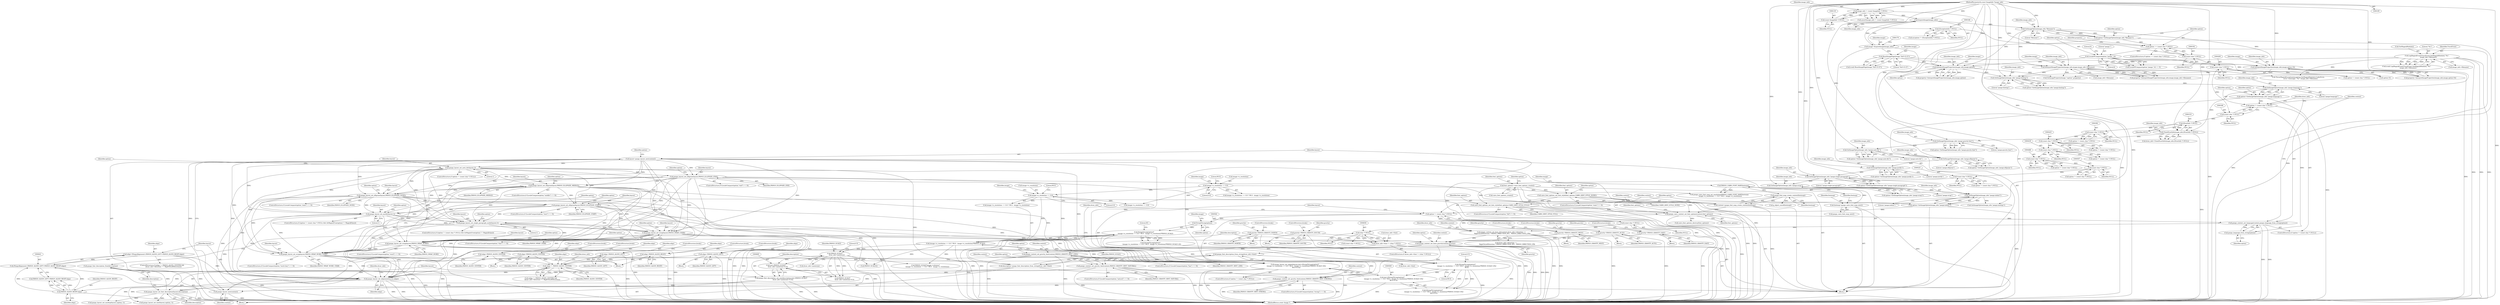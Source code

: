 digraph "0_ImageMagick_f6e9d0d9955e85bdd7540b251cd50d598dacc5e6_42@API" {
"1000680" [label="(Call,pango_font_description_free(description))"];
"1000677" [label="(Call,pango_layout_set_font_description(layout,description))"];
"1000647" [label="(Call,pango_layout_set_alignment(layout,align))"];
"1000427" [label="(Call,pango_layout_set_auto_dir(layout,1))"];
"1000412" [label="(Call,layout=pango_layout_new(context))"];
"1000414" [label="(Call,pango_layout_new(context))"];
"1000391" [label="(Call,pango_context_set_gravity_hint(context,PANGO_GRAVITY_HINT_LINE))"];
"1000370" [label="(Call,pango_context_set_base_gravity(context,gravity))"];
"1000321" [label="(Call,pango_context_set_base_dir(context,draw_info->direction ==\n    RightToLeftDirection ? PANGO_DIRECTION_RTL : PANGO_DIRECTION_LTR))"];
"1000310" [label="(Call,pango_context_set_language(context,pango_language_from_string(option)))"];
"1000294" [label="(Call,pango_cairo_context_set_font_options(context,font_options))"];
"1000290" [label="(Call,context=pango_font_map_create_context(fontmap))"];
"1000292" [label="(Call,pango_font_map_create_context(fontmap))"];
"1000245" [label="(Call,PANGO_CAIRO_FONT_MAP(fontmap))"];
"1000241" [label="(Call,fontmap=pango_cairo_font_map_new())"];
"1000257" [label="(Call,font_options=cairo_font_options_create())"];
"1000287" [label="(Call,cairo_font_options_set_hint_style(font_options,CAIRO_HINT_STYLE_FULL))"];
"1000278" [label="(Call,cairo_font_options_set_hint_style(font_options,CAIRO_HINT_STYLE_NONE))"];
"1000312" [label="(Call,pango_language_from_string(option))"];
"1000305" [label="(Call,option != (const char *) NULL)"];
"1000299" [label="(Call,option=GetImageOption(image_info,\"pango:language\"))"];
"1000301" [label="(Call,GetImageOption(image_info,\"pango:language\"))"];
"1000262" [label="(Call,GetImageOption(image_info,\"pango:hinting\"))"];
"1000221" [label="(Call,InterpretImageProperties(image_info,image,option))"];
"1000185" [label="(Call,GetImageOption(image_info,\"filename\"))"];
"1000176" [label="(Call,AcquireImage(image_info))"];
"1000136" [label="(Call,image_info != (const ImageInfo *) NULL)"];
"1000110" [label="(MethodParameterIn,const ImageInfo *image_info)"];
"1000138" [label="(Call,(const ImageInfo *) NULL)"];
"1000180" [label="(Call,ResetImagePage(image,\"0x0+0+0\"))"];
"1000174" [label="(Call,image=AcquireImage(image_info))"];
"1000205" [label="(Call,LocaleNCompare(option,\"pango:\",6))"];
"1000189" [label="(Call,option == (const char *) NULL)"];
"1000183" [label="(Call,option=GetImageOption(image_info,\"filename\"))"];
"1000191" [label="(Call,(const char *) NULL)"];
"1000165" [label="(Call,(ExceptionInfo *) NULL)"];
"1000196" [label="(Call,InterpretImageProperties(image_info,image,image_info->filename))"];
"1000155" [label="(Call,LogMagickEvent(TraceEvent,GetMagickModule(),\"%s\",\n      image_info->filename))"];
"1000212" [label="(Call,InterpretImageProperties(image_info,image,option+6))"];
"1000307" [label="(Call,(const char *) NULL)"];
"1000268" [label="(Call,(const char *) NULL)"];
"1000338" [label="(Call,gravity=PANGO_GRAVITY_NORTH)"];
"1000360" [label="(Call,gravity=PANGO_GRAVITY_SOUTH)"];
"1000346" [label="(Call,gravity=PANGO_GRAVITY_WEST)"];
"1000366" [label="(Call,gravity=PANGO_GRAVITY_AUTO)"];
"1000354" [label="(Call,gravity=PANGO_GRAVITY_EAST)"];
"1000400" [label="(Call,pango_context_set_gravity_hint(context,PANGO_GRAVITY_HINT_NATURAL))"];
"1000409" [label="(Call,pango_context_set_gravity_hint(context,PANGO_GRAVITY_HINT_STRONG))"];
"1000552" [label="(Call,pango_layout_set_wrap(layout,PANGO_WRAP_WORD_CHAR))"];
"1000513" [label="(Call,pango_layout_set_single_paragraph_mode(layout,1))"];
"1000466" [label="(Call,pango_layout_set_ellipsize(layout,PANGO_ELLIPSIZE_NONE))"];
"1000448" [label="(Call,pango_layout_set_ellipsize(layout,PANGO_ELLIPSIZE_END))"];
"1000457" [label="(Call,pango_layout_set_ellipsize(layout,PANGO_ELLIPSIZE_MIDDLE))"];
"1000475" [label="(Call,pango_layout_set_ellipsize(layout,PANGO_ELLIPSIZE_START))"];
"1000494" [label="(Call,pango_layout_set_justify(layout,1))"];
"1000543" [label="(Call,pango_layout_set_wrap(layout,PANGO_WRAP_WORD))"];
"1000534" [label="(Call,pango_layout_set_wrap(layout,PANGO_WRAP_CHAR))"];
"1000566" [label="(Call,pango_layout_set_indent(layout,(int) ((StringToLong(option)*\n      (image->x_resolution == 0.0 ? 90.0 : image->x_resolution)*PANGO_SCALE+45)/\n      90.0+0.5)))"];
"1000568" [label="(Call,(int) ((StringToLong(option)*\n      (image->x_resolution == 0.0 ? 90.0 : image->x_resolution)*PANGO_SCALE+45)/\n      90.0+0.5))"];
"1000571" [label="(Call,(StringToLong(option)*\n      (image->x_resolution == 0.0 ? 90.0 : image->x_resolution)*PANGO_SCALE+45)/\n      90.0)"];
"1000573" [label="(Call,StringToLong(option)*\n      (image->x_resolution == 0.0 ? 90.0 : image->x_resolution)*PANGO_SCALE)"];
"1000574" [label="(Call,StringToLong(option))"];
"1000561" [label="(Call,option != (const char *) NULL)"];
"1000555" [label="(Call,option=GetImageOption(image_info,\"pango:indent\"))"];
"1000557" [label="(Call,GetImageOption(image_info,\"pango:indent\"))"];
"1000518" [label="(Call,GetImageOption(image_info,\"pango:wrap\"))"];
"1000499" [label="(Call,GetImageOption(image_info,\"pango:single-paragraph\"))"];
"1000480" [label="(Call,GetImageOption(image_info,\"pango:justify\"))"];
"1000432" [label="(Call,GetImageOption(image_info,\"pango:ellipsize\"))"];
"1000418" [label="(Call,GetImageOption(image_info,\"pango:auto-dir\"))"];
"1000375" [label="(Call,GetImageOption(image_info,\"pango:gravity-hint\"))"];
"1000316" [label="(Call,CloneDrawInfo(image_info,(DrawInfo *) NULL))"];
"1000318" [label="(Call,(DrawInfo *) NULL)"];
"1000563" [label="(Call,(const char *) NULL)"];
"1000524" [label="(Call,(const char *) NULL)"];
"1000506" [label="(Call,(const char *) NULL)"];
"1000487" [label="(Call,(const char *) NULL)"];
"1000438" [label="(Call,(const char *) NULL)"];
"1000424" [label="(Call,(const char *) NULL)"];
"1000381" [label="(Call,(const char *) NULL)"];
"1000576" [label="(Call,(image->x_resolution == 0.0 ? 90.0 : image->x_resolution)*PANGO_SCALE)"];
"1000578" [label="(Call,image->x_resolution == 0.0)"];
"1000248" [label="(Call,image->x_resolution == 0.0)"];
"1000638" [label="(Call,align=(PangoAlignment) (PANGO_ALIGN_LEFT+PANGO_ALIGN_RIGHT-align))"];
"1000640" [label="(Call,(PangoAlignment) (PANGO_ALIGN_LEFT+PANGO_ALIGN_RIGHT-align))"];
"1000644" [label="(Call,PANGO_ALIGN_RIGHT-align)"];
"1000630" [label="(Call,align != PANGO_ALIGN_CENTER)"];
"1000597" [label="(Call,align=PANGO_ALIGN_CENTER)"];
"1000620" [label="(Call,align=PANGO_ALIGN_CENTER)"];
"1000607" [label="(Call,align=PANGO_ALIGN_LEFT)"];
"1000624" [label="(Call,align=PANGO_ALIGN_LEFT)"];
"1000602" [label="(Call,align=PANGO_ALIGN_RIGHT)"];
"1000666" [label="(Call,pango_font_description_set_size(description,(int) (PANGO_SCALE*\n        draw_info->pointsize+0.5)))"];
"1000660" [label="(Call,description=pango_font_description_from_string(draw_info->font))"];
"1000662" [label="(Call,pango_font_description_from_string(draw_info->font))"];
"1000651" [label="(Call,draw_info->font != (char *) NULL)"];
"1000655" [label="(Call,(char *) NULL)"];
"1000668" [label="(Call,(int) (PANGO_SCALE*\n        draw_info->pointsize+0.5))"];
"1000671" [label="(Call,PANGO_SCALE*\n        draw_info->pointsize)"];
"1000292" [label="(Call,pango_font_map_create_context(fontmap))"];
"1000258" [label="(Identifier,font_options)"];
"1000646" [label="(Identifier,align)"];
"1000311" [label="(Identifier,context)"];
"1000257" [label="(Call,font_options=cairo_font_options_create())"];
"1000422" [label="(Call,option != (const char *) NULL)"];
"1000610" [label="(ControlStructure,break;)"];
"1000373" [label="(Call,option=GetImageOption(image_info,\"pango:gravity-hint\"))"];
"1000487" [label="(Call,(const char *) NULL)"];
"1000210" [label="(Call,property=InterpretImageProperties(image_info,image,option+6))"];
"1000219" [label="(Call,property=InterpretImageProperties(image_info,image,option))"];
"1000460" [label="(ControlStructure,if (LocaleCompare(option,\"none\") == 0))"];
"1000608" [label="(Identifier,align)"];
"1000304" [label="(ControlStructure,if (option != (const char *) NULL))"];
"1000431" [label="(Identifier,option)"];
"1000379" [label="(Call,option != (const char *) NULL)"];
"1000568" [label="(Call,(int) ((StringToLong(option)*\n      (image->x_resolution == 0.0 ? 90.0 : image->x_resolution)*PANGO_SCALE+45)/\n      90.0+0.5))"];
"1000287" [label="(Call,cairo_font_options_set_hint_style(font_options,CAIRO_HINT_STYLE_FULL))"];
"1000321" [label="(Call,pango_context_set_base_dir(context,draw_info->direction ==\n    RightToLeftDirection ? PANGO_DIRECTION_RTL : PANGO_DIRECTION_LTR))"];
"1000649" [label="(Identifier,align)"];
"1000595" [label="(Block,)"];
"1000401" [label="(Identifier,context)"];
"1000297" [label="(Call,cairo_font_options_destroy(font_options))"];
"1000371" [label="(Identifier,context)"];
"1000167" [label="(Identifier,NULL)"];
"1000483" [label="(ControlStructure,if ((option != (const char *) NULL) && (IsMagickTrue(option) != MagickFalse)))"];
"1000458" [label="(Identifier,layout)"];
"1000605" [label="(ControlStructure,break;)"];
"1000189" [label="(Call,option == (const char *) NULL)"];
"1000432" [label="(Call,GetImageOption(image_info,\"pango:ellipsize\"))"];
"1000136" [label="(Call,image_info != (const ImageInfo *) NULL)"];
"1000375" [label="(Call,GetImageOption(image_info,\"pango:gravity-hint\"))"];
"1000272" [label="(ControlStructure,if (LocaleCompare(option,\"none\") != 0))"];
"1000361" [label="(Identifier,gravity)"];
"1000644" [label="(Call,PANGO_ALIGN_RIGHT-align)"];
"1000296" [label="(Identifier,font_options)"];
"1000658" [label="(Block,)"];
"1000279" [label="(Identifier,font_options)"];
"1000497" [label="(Call,option=GetImageOption(image_info,\"pango:single-paragraph\"))"];
"1000482" [label="(Literal,\"pango:justify\")"];
"1000224" [label="(Identifier,option)"];
"1000281" [label="(ControlStructure,if (LocaleCompare(option,\"full\") != 0))"];
"1000360" [label="(Call,gravity=PANGO_GRAVITY_SOUTH)"];
"1000629" [label="(Call,(align != PANGO_ALIGN_CENTER) &&\n      (draw_info->direction == RightToLeftDirection))"];
"1000545" [label="(Identifier,PANGO_WRAP_WORD)"];
"1000600" [label="(ControlStructure,break;)"];
"1000303" [label="(Literal,\"pango:language\")"];
"1000553" [label="(Identifier,layout)"];
"1000204" [label="(Call,LocaleNCompare(option,\"pango:\",6) == 0)"];
"1000110" [label="(MethodParameterIn,const ImageInfo *image_info)"];
"1000359" [label="(Block,)"];
"1000289" [label="(Identifier,CAIRO_HINT_STYLE_FULL)"];
"1000409" [label="(Call,pango_context_set_gravity_hint(context,PANGO_GRAVITY_HINT_STRONG))"];
"1000376" [label="(Identifier,image_info)"];
"1000153" [label="(Call,(void) LogMagickEvent(TraceEvent,GetMagickModule(),\"%s\",\n      image_info->filename))"];
"1000655" [label="(Call,(char *) NULL)"];
"1000253" [label="(Literal,90.0)"];
"1000368" [label="(Identifier,PANGO_GRAVITY_AUTO)"];
"1000516" [label="(Call,option=GetImageOption(image_info,\"pango:wrap\"))"];
"1000420" [label="(Literal,\"pango:auto-dir\")"];
"1000684" [label="(Call,GetImageOption(image_info,\"pango:markup\"))"];
"1000317" [label="(Identifier,image_info)"];
"1000259" [label="(Call,cairo_font_options_create())"];
"1000158" [label="(Literal,\"%s\")"];
"1000662" [label="(Call,pango_font_description_from_string(draw_info->font))"];
"1000262" [label="(Call,GetImageOption(image_info,\"pango:hinting\"))"];
"1000680" [label="(Call,pango_font_description_free(description))"];
"1000519" [label="(Identifier,image_info)"];
"1000188" [label="(ControlStructure,if (option == (const char *) NULL))"];
"1000198" [label="(Identifier,image)"];
"1000526" [label="(Identifier,NULL)"];
"1000284" [label="(Identifier,option)"];
"1000295" [label="(Identifier,context)"];
"1000504" [label="(Call,option != (const char *) NULL)"];
"1000418" [label="(Call,GetImageOption(image_info,\"pango:auto-dir\"))"];
"1000135" [label="(Call,assert(image_info != (const ImageInfo *) NULL))"];
"1000214" [label="(Identifier,image)"];
"1000312" [label="(Call,pango_language_from_string(option))"];
"1000419" [label="(Identifier,image_info)"];
"1000638" [label="(Call,align=(PangoAlignment) (PANGO_ALIGN_LEFT+PANGO_ALIGN_RIGHT-align))"];
"1000472" [label="(Identifier,option)"];
"1000187" [label="(Literal,\"filename\")"];
"1000293" [label="(Identifier,fontmap)"];
"1000676" [label="(Literal,0.5)"];
"1000528" [label="(ControlStructure,if (LocaleCompare(option,\"char\") == 0))"];
"1000625" [label="(Identifier,align)"];
"1000469" [label="(ControlStructure,if (LocaleCompare(option,\"start\") == 0))"];
"1000440" [label="(Identifier,NULL)"];
"1000333" [label="(Identifier,draw_info)"];
"1000640" [label="(Call,(PangoAlignment) (PANGO_ALIGN_LEFT+PANGO_ALIGN_RIGHT-align))"];
"1000566" [label="(Call,pango_layout_set_indent(layout,(int) ((StringToLong(option)*\n      (image->x_resolution == 0.0 ? 90.0 : image->x_resolution)*PANGO_SCALE+45)/\n      90.0+0.5)))"];
"1000668" [label="(Call,(int) (PANGO_SCALE*\n        draw_info->pointsize+0.5))"];
"1000442" [label="(ControlStructure,if (LocaleCompare(option,\"end\") == 0))"];
"1000534" [label="(Call,pango_layout_set_wrap(layout,PANGO_WRAP_CHAR))"];
"1000193" [label="(Identifier,NULL)"];
"1000583" [label="(Literal,90.0)"];
"1000467" [label="(Identifier,layout)"];
"1000270" [label="(Identifier,NULL)"];
"1000381" [label="(Call,(const char *) NULL)"];
"1000468" [label="(Identifier,PANGO_ELLIPSIZE_NONE)"];
"1000479" [label="(Identifier,option)"];
"1000635" [label="(Identifier,draw_info)"];
"1000587" [label="(Identifier,PANGO_SCALE)"];
"1000578" [label="(Call,image->x_resolution == 0.0)"];
"1000537" [label="(ControlStructure,if (LocaleCompare(option,\"word\") == 0))"];
"1000463" [label="(Identifier,option)"];
"1000571" [label="(Call,(StringToLong(option)*\n      (image->x_resolution == 0.0 ? 90.0 : image->x_resolution)*PANGO_SCALE+45)/\n      90.0)"];
"1000597" [label="(Call,align=PANGO_ALIGN_CENTER)"];
"1000495" [label="(Identifier,layout)"];
"1000177" [label="(Identifier,image_info)"];
"1000252" [label="(Literal,0.0)"];
"1000603" [label="(Identifier,align)"];
"1000513" [label="(Call,pango_layout_set_single_paragraph_mode(layout,1))"];
"1000205" [label="(Call,LocaleNCompare(option,\"pango:\",6))"];
"1000206" [label="(Identifier,option)"];
"1000653" [label="(Identifier,draw_info)"];
"1000406" [label="(Identifier,option)"];
"1000626" [label="(Identifier,PANGO_ALIGN_LEFT)"];
"1000672" [label="(Identifier,PANGO_SCALE)"];
"1000575" [label="(Identifier,option)"];
"1000631" [label="(Identifier,align)"];
"1000477" [label="(Identifier,PANGO_ELLIPSIZE_START)"];
"1000489" [label="(Identifier,NULL)"];
"1000544" [label="(Identifier,layout)"];
"1000433" [label="(Identifier,image_info)"];
"1000428" [label="(Identifier,layout)"];
"1000400" [label="(Call,pango_context_set_gravity_hint(context,PANGO_GRAVITY_HINT_NATURAL))"];
"1000383" [label="(Identifier,NULL)"];
"1000365" [label="(Block,)"];
"1000438" [label="(Call,(const char *) NULL)"];
"1000288" [label="(Identifier,font_options)"];
"1000558" [label="(Identifier,image_info)"];
"1000250" [label="(Identifier,image)"];
"1000602" [label="(Call,align=PANGO_ALIGN_RIGHT)"];
"1000448" [label="(Call,pango_layout_set_ellipsize(layout,PANGO_ELLIPSIZE_END))"];
"1000222" [label="(Identifier,image_info)"];
"1000249" [label="(Call,image->x_resolution)"];
"1000155" [label="(Call,LogMagickEvent(TraceEvent,GetMagickModule(),\"%s\",\n      image_info->filename))"];
"1000485" [label="(Call,option != (const char *) NULL)"];
"1000305" [label="(Call,option != (const char *) NULL)"];
"1000574" [label="(Call,StringToLong(option))"];
"1000183" [label="(Call,option=GetImageOption(image_info,\"filename\"))"];
"1000268" [label="(Call,(const char *) NULL)"];
"1000174" [label="(Call,image=AcquireImage(image_info))"];
"1000524" [label="(Call,(const char *) NULL)"];
"1000663" [label="(Call,draw_info->font)"];
"1000208" [label="(Literal,6)"];
"1000197" [label="(Identifier,image_info)"];
"1000559" [label="(Literal,\"pango:indent\")"];
"1000500" [label="(Identifier,image_info)"];
"1000221" [label="(Call,InterpretImageProperties(image_info,image,option))"];
"1000246" [label="(Identifier,fontmap)"];
"1000191" [label="(Call,(const char *) NULL)"];
"1000411" [label="(Identifier,PANGO_GRAVITY_HINT_STRONG)"];
"1000552" [label="(Call,pango_layout_set_wrap(layout,PANGO_WRAP_WORD_CHAR))"];
"1000424" [label="(Call,(const char *) NULL)"];
"1000627" [label="(ControlStructure,break;)"];
"1000660" [label="(Call,description=pango_font_description_from_string(draw_info->font))"];
"1000518" [label="(Call,GetImageOption(image_info,\"pango:wrap\"))"];
"1000502" [label="(ControlStructure,if ((option != (const char *) NULL) && (IsMagickTrue(option) != MagickFalse)))"];
"1000353" [label="(Block,)"];
"1000138" [label="(Call,(const ImageInfo *) NULL)"];
"1000561" [label="(Call,option != (const char *) NULL)"];
"1000508" [label="(Identifier,NULL)"];
"1000556" [label="(Identifier,option)"];
"1000506" [label="(Call,(const char *) NULL)"];
"1000377" [label="(Literal,\"pango:gravity-hint\")"];
"1000322" [label="(Identifier,context)"];
"1000645" [label="(Identifier,PANGO_ALIGN_RIGHT)"];
"1000434" [label="(Literal,\"pango:ellipsize\")"];
"1000430" [label="(Call,option=GetImageOption(image_info,\"pango:ellipsize\"))"];
"1000412" [label="(Call,layout=pango_layout_new(context))"];
"1000357" [label="(ControlStructure,break;)"];
"1000599" [label="(Identifier,PANGO_ALIGN_CENTER)"];
"1000415" [label="(Identifier,context)"];
"1000185" [label="(Call,GetImageOption(image_info,\"filename\"))"];
"1000302" [label="(Identifier,image_info)"];
"1000182" [label="(Literal,\"0x0+0+0\")"];
"1000242" [label="(Identifier,fontmap)"];
"1000796" [label="(Call,PANGO_SCALE/2)"];
"1000243" [label="(Call,pango_cairo_font_map_new())"];
"1000349" [label="(ControlStructure,break;)"];
"1000362" [label="(Identifier,PANGO_GRAVITY_SOUTH)"];
"1000186" [label="(Identifier,image_info)"];
"1000314" [label="(Call,draw_info=CloneDrawInfo(image_info,(DrawInfo *) NULL))"];
"1000212" [label="(Call,InterpretImageProperties(image_info,image,option+6))"];
"1000137" [label="(Identifier,image_info)"];
"1000498" [label="(Identifier,option)"];
"1000661" [label="(Identifier,description)"];
"1000213" [label="(Identifier,image_info)"];
"1000156" [label="(Identifier,TraceEvent)"];
"1000290" [label="(Call,context=pango_font_map_create_context(fontmap))"];
"1000410" [label="(Identifier,context)"];
"1000514" [label="(Identifier,layout)"];
"1000241" [label="(Call,fontmap=pango_cairo_font_map_new())"];
"1000426" [label="(Identifier,NULL)"];
"1000195" [label="(Identifier,property)"];
"1000306" [label="(Identifier,option)"];
"1000585" [label="(Identifier,image)"];
"1000647" [label="(Call,pango_layout_set_alignment(layout,align))"];
"1000209" [label="(Literal,0)"];
"1000227" [label="(Call,SetImageProperty(image,\"caption\",property))"];
"1000683" [label="(Identifier,option)"];
"1000593" [label="(Identifier,draw_info)"];
"1000291" [label="(Identifier,context)"];
"1000215" [label="(Call,option+6)"];
"1000496" [label="(Literal,1)"];
"1000248" [label="(Call,image->x_resolution == 0.0)"];
"1000323" [label="(Call,draw_info->direction ==\n    RightToLeftDirection ? PANGO_DIRECTION_RTL : PANGO_DIRECTION_LTR)"];
"1000546" [label="(ControlStructure,if (LocaleCompare(option,\"word-char\") == 0))"];
"1000457" [label="(Call,pango_layout_set_ellipsize(layout,PANGO_ELLIPSIZE_MIDDLE))"];
"1000245" [label="(Call,PANGO_CAIRO_FONT_MAP(fontmap))"];
"1000588" [label="(Literal,45)"];
"1000451" [label="(ControlStructure,if (LocaleCompare(option,\"middle\") == 0))"];
"1000619" [label="(Block,)"];
"1000642" [label="(Call,PANGO_ALIGN_LEFT+PANGO_ALIGN_RIGHT-align)"];
"1000260" [label="(Call,option=GetImageOption(image_info,\"pango:hinting\"))"];
"1000624" [label="(Call,align=PANGO_ALIGN_LEFT)"];
"1000648" [label="(Identifier,layout)"];
"1000436" [label="(Call,option != (const char *) NULL)"];
"1000175" [label="(Identifier,image)"];
"1000345" [label="(Block,)"];
"1001007" [label="(Call,g_object_unref(fontmap))"];
"1000540" [label="(Identifier,option)"];
"1000372" [label="(Identifier,gravity)"];
"1000190" [label="(Identifier,option)"];
"1000354" [label="(Call,gravity=PANGO_GRAVITY_EAST)"];
"1000299" [label="(Call,option=GetImageOption(image_info,\"pango:language\"))"];
"1000621" [label="(Identifier,align)"];
"1000300" [label="(Identifier,option)"];
"1000560" [label="(ControlStructure,if (option != (const char *) NULL))"];
"1000421" [label="(ControlStructure,if (option != (const char *) NULL))"];
"1000549" [label="(Identifier,option)"];
"1000623" [label="(ControlStructure,break;)"];
"1000563" [label="(Call,(const char *) NULL)"];
"1000347" [label="(Identifier,gravity)"];
"1000338" [label="(Call,gravity=PANGO_GRAVITY_NORTH)"];
"1000657" [label="(Identifier,NULL)"];
"1000394" [label="(ControlStructure,if (LocaleCompare(option,\"natural\") == 0))"];
"1000515" [label="(Literal,1)"];
"1000392" [label="(Identifier,context)"];
"1000582" [label="(Literal,0.0)"];
"1000667" [label="(Identifier,description)"];
"1000278" [label="(Call,cairo_font_options_set_hint_style(font_options,CAIRO_HINT_STYLE_NONE))"];
"1000481" [label="(Identifier,image_info)"];
"1000413" [label="(Identifier,layout)"];
"1000562" [label="(Identifier,option)"];
"1000691" [label="(Call,(const char *) NULL)"];
"1000374" [label="(Identifier,option)"];
"1000316" [label="(Call,CloneDrawInfo(image_info,(DrawInfo *) NULL))"];
"1000577" [label="(Call,image->x_resolution == 0.0 ? 90.0 : image->x_resolution)"];
"1000576" [label="(Call,(image->x_resolution == 0.0 ? 90.0 : image->x_resolution)*PANGO_SCALE)"];
"1000223" [label="(Identifier,image)"];
"1000416" [label="(Call,option=GetImageOption(image_info,\"pango:auto-dir\"))"];
"1000565" [label="(Identifier,NULL)"];
"1000698" [label="(Call,pango_layout_set_text(layout,caption,-1))"];
"1000501" [label="(Literal,\"pango:single-paragraph\")"];
"1000632" [label="(Identifier,PANGO_ALIGN_CENTER)"];
"1000159" [label="(Call,image_info->filename)"];
"1000112" [label="(Block,)"];
"1000255" [label="(Identifier,image)"];
"1000429" [label="(Literal,1)"];
"1000397" [label="(Identifier,option)"];
"1000580" [label="(Identifier,image)"];
"1000620" [label="(Call,align=PANGO_ALIGN_CENTER)"];
"1000598" [label="(Identifier,align)"];
"1000651" [label="(Call,draw_info->font != (char *) NULL)"];
"1000459" [label="(Identifier,PANGO_ELLIPSIZE_MIDDLE)"];
"1000199" [label="(Call,image_info->filename)"];
"1000363" [label="(ControlStructure,break;)"];
"1000555" [label="(Call,option=GetImageOption(image_info,\"pango:indent\"))"];
"1000366" [label="(Call,gravity=PANGO_GRAVITY_AUTO)"];
"1000572" [label="(Call,StringToLong(option)*\n      (image->x_resolution == 0.0 ? 90.0 : image->x_resolution)*PANGO_SCALE+45)"];
"1000385" [label="(ControlStructure,if (LocaleCompare(option,\"line\") == 0))"];
"1000315" [label="(Identifier,draw_info)"];
"1000522" [label="(Call,option != (const char *) NULL)"];
"1000681" [label="(Identifier,description)"];
"1000652" [label="(Call,draw_info->font)"];
"1000301" [label="(Call,GetImageOption(image_info,\"pango:language\"))"];
"1000671" [label="(Call,PANGO_SCALE*\n        draw_info->pointsize)"];
"1000494" [label="(Call,pango_layout_set_justify(layout,1))"];
"1000609" [label="(Identifier,PANGO_ALIGN_LEFT)"];
"1000346" [label="(Call,gravity=PANGO_GRAVITY_WEST)"];
"1000726" [label="(Call,ThrowMagickException(exception,GetMagickModule(),CoderError,\n          error->message,\"`%s'\",image_info->filename))"];
"1000178" [label="(Call,(void) ResetImagePage(image,\"0x0+0+0\"))"];
"1000402" [label="(Identifier,PANGO_GRAVITY_HINT_NATURAL)"];
"1000573" [label="(Call,StringToLong(option)*\n      (image->x_resolution == 0.0 ? 90.0 : image->x_resolution)*PANGO_SCALE)"];
"1000678" [label="(Identifier,layout)"];
"1000454" [label="(Identifier,option)"];
"1000176" [label="(Call,AcquireImage(image_info))"];
"1000313" [label="(Identifier,option)"];
"1000639" [label="(Identifier,align)"];
"1000356" [label="(Identifier,PANGO_GRAVITY_EAST)"];
"1000247" [label="(Call,image->x_resolution == 0.0 ? 90.0 : image->x_resolution)"];
"1000367" [label="(Identifier,gravity)"];
"1000414" [label="(Call,pango_layout_new(context))"];
"1000340" [label="(Identifier,PANGO_GRAVITY_NORTH)"];
"1000520" [label="(Literal,\"pango:wrap\")"];
"1000650" [label="(ControlStructure,if (draw_info->font != (char *) NULL))"];
"1000309" [label="(Identifier,NULL)"];
"1000264" [label="(Literal,\"pango:hinting\")"];
"1000557" [label="(Call,GetImageOption(image_info,\"pango:indent\"))"];
"1000341" [label="(ControlStructure,break;)"];
"1000244" [label="(Call,pango_cairo_font_map_set_resolution(PANGO_CAIRO_FONT_MAP(fontmap),\n    image->x_resolution == 0.0 ? 90.0 : image->x_resolution))"];
"1000263" [label="(Identifier,image_info)"];
"1000830" [label="(Call,image->x_resolution == 0.0)"];
"1000607" [label="(Call,align=PANGO_ALIGN_LEFT)"];
"1000670" [label="(Call,PANGO_SCALE*\n        draw_info->pointsize+0.5)"];
"1000310" [label="(Call,pango_context_set_language(context,pango_language_from_string(option)))"];
"1000318" [label="(Call,(DrawInfo *) NULL)"];
"1000677" [label="(Call,pango_layout_set_font_description(layout,description))"];
"1000348" [label="(Identifier,PANGO_GRAVITY_WEST)"];
"1000370" [label="(Call,pango_context_set_base_gravity(context,gravity))"];
"1000427" [label="(Call,pango_layout_set_auto_dir(layout,1))"];
"1000737" [label="(Call,pango_layout_set_markup(layout,caption,-1))"];
"1000475" [label="(Call,pango_layout_set_ellipsize(layout,PANGO_ELLIPSIZE_START))"];
"1000294" [label="(Call,pango_cairo_context_set_font_options(context,font_options))"];
"1000622" [label="(Identifier,PANGO_ALIGN_CENTER)"];
"1001189" [label="(MethodReturn,static Image *)"];
"1000666" [label="(Call,pango_font_description_set_size(description,(int) (PANGO_SCALE*\n        draw_info->pointsize+0.5)))"];
"1000517" [label="(Identifier,option)"];
"1000157" [label="(Call,GetMagickModule())"];
"1000604" [label="(Identifier,PANGO_ALIGN_RIGHT)"];
"1000535" [label="(Identifier,layout)"];
"1000480" [label="(Call,GetImageOption(image_info,\"pango:justify\"))"];
"1000337" [label="(Block,)"];
"1000536" [label="(Identifier,PANGO_WRAP_CHAR)"];
"1000449" [label="(Identifier,layout)"];
"1000393" [label="(Identifier,PANGO_GRAVITY_HINT_LINE)"];
"1000320" [label="(Identifier,NULL)"];
"1000554" [label="(Identifier,PANGO_WRAP_WORD_CHAR)"];
"1000567" [label="(Identifier,layout)"];
"1000476" [label="(Identifier,layout)"];
"1000679" [label="(Identifier,description)"];
"1000280" [label="(Identifier,CAIRO_HINT_STYLE_NONE)"];
"1000417" [label="(Identifier,option)"];
"1000543" [label="(Call,pango_layout_set_wrap(layout,PANGO_WRAP_WORD))"];
"1000403" [label="(ControlStructure,if (LocaleCompare(option,\"strong\") == 0))"];
"1000579" [label="(Call,image->x_resolution)"];
"1000612" [label="(Block,)"];
"1000369" [label="(ControlStructure,break;)"];
"1000307" [label="(Call,(const char *) NULL)"];
"1000196" [label="(Call,InterpretImageProperties(image_info,image,image_info->filename))"];
"1000355" [label="(Identifier,gravity)"];
"1000570" [label="(Call,(StringToLong(option)*\n      (image->x_resolution == 0.0 ? 90.0 : image->x_resolution)*PANGO_SCALE+45)/\n      90.0+0.5)"];
"1000194" [label="(Call,property=InterpretImageProperties(image_info,image,image_info->filename))"];
"1000478" [label="(Call,option=GetImageOption(image_info,\"pango:justify\"))"];
"1000180" [label="(Call,ResetImagePage(image,\"0x0+0+0\"))"];
"1000628" [label="(ControlStructure,if ((align != PANGO_ALIGN_CENTER) &&\n      (draw_info->direction == RightToLeftDirection)))"];
"1000499" [label="(Call,GetImageOption(image_info,\"pango:single-paragraph\"))"];
"1000140" [label="(Identifier,NULL)"];
"1000165" [label="(Call,(ExceptionInfo *) NULL)"];
"1000466" [label="(Call,pango_layout_set_ellipsize(layout,PANGO_ELLIPSIZE_NONE))"];
"1000184" [label="(Identifier,option)"];
"1000589" [label="(Literal,90.0)"];
"1000298" [label="(Identifier,font_options)"];
"1000391" [label="(Call,pango_context_set_gravity_hint(context,PANGO_GRAVITY_HINT_LINE))"];
"1000266" [label="(Call,option != (const char *) NULL)"];
"1000207" [label="(Literal,\"pango:\")"];
"1000630" [label="(Call,align != PANGO_ALIGN_CENTER)"];
"1000163" [label="(Call,exception != (ExceptionInfo *) NULL)"];
"1000823" [label="(Call,PANGO_SCALE*image->columns*\n        (image->x_resolution == 0.0 ? 90.0 : image->x_resolution))"];
"1000450" [label="(Identifier,PANGO_ELLIPSIZE_END)"];
"1000261" [label="(Identifier,option)"];
"1000673" [label="(Call,draw_info->pointsize)"];
"1000339" [label="(Identifier,gravity)"];
"1000590" [label="(Literal,0.5)"];
"1000181" [label="(Identifier,image)"];
"1000680" -> "1000658"  [label="AST: "];
"1000680" -> "1000681"  [label="CFG: "];
"1000681" -> "1000680"  [label="AST: "];
"1000683" -> "1000680"  [label="CFG: "];
"1000680" -> "1001189"  [label="DDG: "];
"1000680" -> "1001189"  [label="DDG: "];
"1000677" -> "1000680"  [label="DDG: "];
"1000677" -> "1000658"  [label="AST: "];
"1000677" -> "1000679"  [label="CFG: "];
"1000678" -> "1000677"  [label="AST: "];
"1000679" -> "1000677"  [label="AST: "];
"1000681" -> "1000677"  [label="CFG: "];
"1000677" -> "1001189"  [label="DDG: "];
"1000647" -> "1000677"  [label="DDG: "];
"1000666" -> "1000677"  [label="DDG: "];
"1000677" -> "1000698"  [label="DDG: "];
"1000677" -> "1000737"  [label="DDG: "];
"1000647" -> "1000112"  [label="AST: "];
"1000647" -> "1000649"  [label="CFG: "];
"1000648" -> "1000647"  [label="AST: "];
"1000649" -> "1000647"  [label="AST: "];
"1000653" -> "1000647"  [label="CFG: "];
"1000647" -> "1001189"  [label="DDG: "];
"1000647" -> "1001189"  [label="DDG: "];
"1000427" -> "1000647"  [label="DDG: "];
"1000552" -> "1000647"  [label="DDG: "];
"1000513" -> "1000647"  [label="DDG: "];
"1000466" -> "1000647"  [label="DDG: "];
"1000475" -> "1000647"  [label="DDG: "];
"1000494" -> "1000647"  [label="DDG: "];
"1000448" -> "1000647"  [label="DDG: "];
"1000457" -> "1000647"  [label="DDG: "];
"1000543" -> "1000647"  [label="DDG: "];
"1000534" -> "1000647"  [label="DDG: "];
"1000412" -> "1000647"  [label="DDG: "];
"1000566" -> "1000647"  [label="DDG: "];
"1000638" -> "1000647"  [label="DDG: "];
"1000630" -> "1000647"  [label="DDG: "];
"1000647" -> "1000698"  [label="DDG: "];
"1000647" -> "1000737"  [label="DDG: "];
"1000427" -> "1000421"  [label="AST: "];
"1000427" -> "1000429"  [label="CFG: "];
"1000428" -> "1000427"  [label="AST: "];
"1000429" -> "1000427"  [label="AST: "];
"1000431" -> "1000427"  [label="CFG: "];
"1000427" -> "1001189"  [label="DDG: "];
"1000412" -> "1000427"  [label="DDG: "];
"1000427" -> "1000448"  [label="DDG: "];
"1000427" -> "1000457"  [label="DDG: "];
"1000427" -> "1000466"  [label="DDG: "];
"1000427" -> "1000475"  [label="DDG: "];
"1000427" -> "1000494"  [label="DDG: "];
"1000427" -> "1000513"  [label="DDG: "];
"1000427" -> "1000534"  [label="DDG: "];
"1000427" -> "1000543"  [label="DDG: "];
"1000427" -> "1000552"  [label="DDG: "];
"1000427" -> "1000566"  [label="DDG: "];
"1000412" -> "1000112"  [label="AST: "];
"1000412" -> "1000414"  [label="CFG: "];
"1000413" -> "1000412"  [label="AST: "];
"1000414" -> "1000412"  [label="AST: "];
"1000417" -> "1000412"  [label="CFG: "];
"1000412" -> "1001189"  [label="DDG: "];
"1000414" -> "1000412"  [label="DDG: "];
"1000412" -> "1000448"  [label="DDG: "];
"1000412" -> "1000457"  [label="DDG: "];
"1000412" -> "1000466"  [label="DDG: "];
"1000412" -> "1000475"  [label="DDG: "];
"1000412" -> "1000494"  [label="DDG: "];
"1000412" -> "1000513"  [label="DDG: "];
"1000412" -> "1000534"  [label="DDG: "];
"1000412" -> "1000543"  [label="DDG: "];
"1000412" -> "1000552"  [label="DDG: "];
"1000412" -> "1000566"  [label="DDG: "];
"1000414" -> "1000415"  [label="CFG: "];
"1000415" -> "1000414"  [label="AST: "];
"1000414" -> "1001189"  [label="DDG: "];
"1000391" -> "1000414"  [label="DDG: "];
"1000400" -> "1000414"  [label="DDG: "];
"1000409" -> "1000414"  [label="DDG: "];
"1000370" -> "1000414"  [label="DDG: "];
"1000391" -> "1000385"  [label="AST: "];
"1000391" -> "1000393"  [label="CFG: "];
"1000392" -> "1000391"  [label="AST: "];
"1000393" -> "1000391"  [label="AST: "];
"1000397" -> "1000391"  [label="CFG: "];
"1000391" -> "1001189"  [label="DDG: "];
"1000391" -> "1001189"  [label="DDG: "];
"1000370" -> "1000391"  [label="DDG: "];
"1000391" -> "1000400"  [label="DDG: "];
"1000391" -> "1000409"  [label="DDG: "];
"1000370" -> "1000112"  [label="AST: "];
"1000370" -> "1000372"  [label="CFG: "];
"1000371" -> "1000370"  [label="AST: "];
"1000372" -> "1000370"  [label="AST: "];
"1000374" -> "1000370"  [label="CFG: "];
"1000370" -> "1001189"  [label="DDG: "];
"1000370" -> "1001189"  [label="DDG: "];
"1000321" -> "1000370"  [label="DDG: "];
"1000338" -> "1000370"  [label="DDG: "];
"1000360" -> "1000370"  [label="DDG: "];
"1000346" -> "1000370"  [label="DDG: "];
"1000366" -> "1000370"  [label="DDG: "];
"1000354" -> "1000370"  [label="DDG: "];
"1000370" -> "1000400"  [label="DDG: "];
"1000370" -> "1000409"  [label="DDG: "];
"1000321" -> "1000112"  [label="AST: "];
"1000321" -> "1000323"  [label="CFG: "];
"1000322" -> "1000321"  [label="AST: "];
"1000323" -> "1000321"  [label="AST: "];
"1000333" -> "1000321"  [label="CFG: "];
"1000321" -> "1001189"  [label="DDG: "];
"1000321" -> "1001189"  [label="DDG: "];
"1000310" -> "1000321"  [label="DDG: "];
"1000294" -> "1000321"  [label="DDG: "];
"1000310" -> "1000304"  [label="AST: "];
"1000310" -> "1000312"  [label="CFG: "];
"1000311" -> "1000310"  [label="AST: "];
"1000312" -> "1000310"  [label="AST: "];
"1000315" -> "1000310"  [label="CFG: "];
"1000310" -> "1001189"  [label="DDG: "];
"1000310" -> "1001189"  [label="DDG: "];
"1000294" -> "1000310"  [label="DDG: "];
"1000312" -> "1000310"  [label="DDG: "];
"1000294" -> "1000112"  [label="AST: "];
"1000294" -> "1000296"  [label="CFG: "];
"1000295" -> "1000294"  [label="AST: "];
"1000296" -> "1000294"  [label="AST: "];
"1000298" -> "1000294"  [label="CFG: "];
"1000294" -> "1001189"  [label="DDG: "];
"1000290" -> "1000294"  [label="DDG: "];
"1000257" -> "1000294"  [label="DDG: "];
"1000287" -> "1000294"  [label="DDG: "];
"1000278" -> "1000294"  [label="DDG: "];
"1000294" -> "1000297"  [label="DDG: "];
"1000290" -> "1000112"  [label="AST: "];
"1000290" -> "1000292"  [label="CFG: "];
"1000291" -> "1000290"  [label="AST: "];
"1000292" -> "1000290"  [label="AST: "];
"1000295" -> "1000290"  [label="CFG: "];
"1000290" -> "1001189"  [label="DDG: "];
"1000292" -> "1000290"  [label="DDG: "];
"1000292" -> "1000293"  [label="CFG: "];
"1000293" -> "1000292"  [label="AST: "];
"1000245" -> "1000292"  [label="DDG: "];
"1000292" -> "1001007"  [label="DDG: "];
"1000245" -> "1000244"  [label="AST: "];
"1000245" -> "1000246"  [label="CFG: "];
"1000246" -> "1000245"  [label="AST: "];
"1000250" -> "1000245"  [label="CFG: "];
"1000245" -> "1000244"  [label="DDG: "];
"1000241" -> "1000245"  [label="DDG: "];
"1000241" -> "1000112"  [label="AST: "];
"1000241" -> "1000243"  [label="CFG: "];
"1000242" -> "1000241"  [label="AST: "];
"1000243" -> "1000241"  [label="AST: "];
"1000246" -> "1000241"  [label="CFG: "];
"1000241" -> "1001189"  [label="DDG: "];
"1000257" -> "1000112"  [label="AST: "];
"1000257" -> "1000259"  [label="CFG: "];
"1000258" -> "1000257"  [label="AST: "];
"1000259" -> "1000257"  [label="AST: "];
"1000261" -> "1000257"  [label="CFG: "];
"1000257" -> "1001189"  [label="DDG: "];
"1000257" -> "1000278"  [label="DDG: "];
"1000257" -> "1000287"  [label="DDG: "];
"1000287" -> "1000281"  [label="AST: "];
"1000287" -> "1000289"  [label="CFG: "];
"1000288" -> "1000287"  [label="AST: "];
"1000289" -> "1000287"  [label="AST: "];
"1000291" -> "1000287"  [label="CFG: "];
"1000287" -> "1001189"  [label="DDG: "];
"1000287" -> "1001189"  [label="DDG: "];
"1000278" -> "1000287"  [label="DDG: "];
"1000278" -> "1000272"  [label="AST: "];
"1000278" -> "1000280"  [label="CFG: "];
"1000279" -> "1000278"  [label="AST: "];
"1000280" -> "1000278"  [label="AST: "];
"1000284" -> "1000278"  [label="CFG: "];
"1000278" -> "1001189"  [label="DDG: "];
"1000278" -> "1001189"  [label="DDG: "];
"1000312" -> "1000313"  [label="CFG: "];
"1000313" -> "1000312"  [label="AST: "];
"1000305" -> "1000312"  [label="DDG: "];
"1000305" -> "1000304"  [label="AST: "];
"1000305" -> "1000307"  [label="CFG: "];
"1000306" -> "1000305"  [label="AST: "];
"1000307" -> "1000305"  [label="AST: "];
"1000311" -> "1000305"  [label="CFG: "];
"1000315" -> "1000305"  [label="CFG: "];
"1000299" -> "1000305"  [label="DDG: "];
"1000307" -> "1000305"  [label="DDG: "];
"1000299" -> "1000112"  [label="AST: "];
"1000299" -> "1000301"  [label="CFG: "];
"1000300" -> "1000299"  [label="AST: "];
"1000301" -> "1000299"  [label="AST: "];
"1000306" -> "1000299"  [label="CFG: "];
"1000299" -> "1001189"  [label="DDG: "];
"1000301" -> "1000299"  [label="DDG: "];
"1000301" -> "1000299"  [label="DDG: "];
"1000301" -> "1000303"  [label="CFG: "];
"1000302" -> "1000301"  [label="AST: "];
"1000303" -> "1000301"  [label="AST: "];
"1000262" -> "1000301"  [label="DDG: "];
"1000110" -> "1000301"  [label="DDG: "];
"1000301" -> "1000316"  [label="DDG: "];
"1000262" -> "1000260"  [label="AST: "];
"1000262" -> "1000264"  [label="CFG: "];
"1000263" -> "1000262"  [label="AST: "];
"1000264" -> "1000262"  [label="AST: "];
"1000260" -> "1000262"  [label="CFG: "];
"1000262" -> "1000260"  [label="DDG: "];
"1000262" -> "1000260"  [label="DDG: "];
"1000221" -> "1000262"  [label="DDG: "];
"1000196" -> "1000262"  [label="DDG: "];
"1000212" -> "1000262"  [label="DDG: "];
"1000110" -> "1000262"  [label="DDG: "];
"1000221" -> "1000219"  [label="AST: "];
"1000221" -> "1000224"  [label="CFG: "];
"1000222" -> "1000221"  [label="AST: "];
"1000223" -> "1000221"  [label="AST: "];
"1000224" -> "1000221"  [label="AST: "];
"1000219" -> "1000221"  [label="CFG: "];
"1000221" -> "1000219"  [label="DDG: "];
"1000221" -> "1000219"  [label="DDG: "];
"1000221" -> "1000219"  [label="DDG: "];
"1000185" -> "1000221"  [label="DDG: "];
"1000110" -> "1000221"  [label="DDG: "];
"1000180" -> "1000221"  [label="DDG: "];
"1000205" -> "1000221"  [label="DDG: "];
"1000221" -> "1000227"  [label="DDG: "];
"1000185" -> "1000183"  [label="AST: "];
"1000185" -> "1000187"  [label="CFG: "];
"1000186" -> "1000185"  [label="AST: "];
"1000187" -> "1000185"  [label="AST: "];
"1000183" -> "1000185"  [label="CFG: "];
"1000185" -> "1000183"  [label="DDG: "];
"1000185" -> "1000183"  [label="DDG: "];
"1000176" -> "1000185"  [label="DDG: "];
"1000110" -> "1000185"  [label="DDG: "];
"1000185" -> "1000196"  [label="DDG: "];
"1000185" -> "1000212"  [label="DDG: "];
"1000176" -> "1000174"  [label="AST: "];
"1000176" -> "1000177"  [label="CFG: "];
"1000177" -> "1000176"  [label="AST: "];
"1000174" -> "1000176"  [label="CFG: "];
"1000176" -> "1000174"  [label="DDG: "];
"1000136" -> "1000176"  [label="DDG: "];
"1000110" -> "1000176"  [label="DDG: "];
"1000136" -> "1000135"  [label="AST: "];
"1000136" -> "1000138"  [label="CFG: "];
"1000137" -> "1000136"  [label="AST: "];
"1000138" -> "1000136"  [label="AST: "];
"1000135" -> "1000136"  [label="CFG: "];
"1000136" -> "1001189"  [label="DDG: "];
"1000136" -> "1000135"  [label="DDG: "];
"1000136" -> "1000135"  [label="DDG: "];
"1000110" -> "1000136"  [label="DDG: "];
"1000138" -> "1000136"  [label="DDG: "];
"1000110" -> "1000109"  [label="AST: "];
"1000110" -> "1001189"  [label="DDG: "];
"1000110" -> "1000196"  [label="DDG: "];
"1000110" -> "1000212"  [label="DDG: "];
"1000110" -> "1000316"  [label="DDG: "];
"1000110" -> "1000375"  [label="DDG: "];
"1000110" -> "1000418"  [label="DDG: "];
"1000110" -> "1000432"  [label="DDG: "];
"1000110" -> "1000480"  [label="DDG: "];
"1000110" -> "1000499"  [label="DDG: "];
"1000110" -> "1000518"  [label="DDG: "];
"1000110" -> "1000557"  [label="DDG: "];
"1000110" -> "1000684"  [label="DDG: "];
"1000138" -> "1000140"  [label="CFG: "];
"1000139" -> "1000138"  [label="AST: "];
"1000140" -> "1000138"  [label="AST: "];
"1000138" -> "1000165"  [label="DDG: "];
"1000180" -> "1000178"  [label="AST: "];
"1000180" -> "1000182"  [label="CFG: "];
"1000181" -> "1000180"  [label="AST: "];
"1000182" -> "1000180"  [label="AST: "];
"1000178" -> "1000180"  [label="CFG: "];
"1000180" -> "1000178"  [label="DDG: "];
"1000180" -> "1000178"  [label="DDG: "];
"1000174" -> "1000180"  [label="DDG: "];
"1000180" -> "1000196"  [label="DDG: "];
"1000180" -> "1000212"  [label="DDG: "];
"1000174" -> "1000112"  [label="AST: "];
"1000175" -> "1000174"  [label="AST: "];
"1000179" -> "1000174"  [label="CFG: "];
"1000174" -> "1001189"  [label="DDG: "];
"1000205" -> "1000204"  [label="AST: "];
"1000205" -> "1000208"  [label="CFG: "];
"1000206" -> "1000205"  [label="AST: "];
"1000207" -> "1000205"  [label="AST: "];
"1000208" -> "1000205"  [label="AST: "];
"1000209" -> "1000205"  [label="CFG: "];
"1000205" -> "1000204"  [label="DDG: "];
"1000205" -> "1000204"  [label="DDG: "];
"1000205" -> "1000204"  [label="DDG: "];
"1000189" -> "1000205"  [label="DDG: "];
"1000205" -> "1000212"  [label="DDG: "];
"1000205" -> "1000215"  [label="DDG: "];
"1000189" -> "1000188"  [label="AST: "];
"1000189" -> "1000191"  [label="CFG: "];
"1000190" -> "1000189"  [label="AST: "];
"1000191" -> "1000189"  [label="AST: "];
"1000195" -> "1000189"  [label="CFG: "];
"1000206" -> "1000189"  [label="CFG: "];
"1000189" -> "1001189"  [label="DDG: "];
"1000183" -> "1000189"  [label="DDG: "];
"1000191" -> "1000189"  [label="DDG: "];
"1000183" -> "1000112"  [label="AST: "];
"1000184" -> "1000183"  [label="AST: "];
"1000190" -> "1000183"  [label="CFG: "];
"1000183" -> "1001189"  [label="DDG: "];
"1000191" -> "1000193"  [label="CFG: "];
"1000192" -> "1000191"  [label="AST: "];
"1000193" -> "1000191"  [label="AST: "];
"1000165" -> "1000191"  [label="DDG: "];
"1000191" -> "1000268"  [label="DDG: "];
"1000165" -> "1000163"  [label="AST: "];
"1000165" -> "1000167"  [label="CFG: "];
"1000166" -> "1000165"  [label="AST: "];
"1000167" -> "1000165"  [label="AST: "];
"1000163" -> "1000165"  [label="CFG: "];
"1000165" -> "1000163"  [label="DDG: "];
"1000196" -> "1000194"  [label="AST: "];
"1000196" -> "1000199"  [label="CFG: "];
"1000197" -> "1000196"  [label="AST: "];
"1000198" -> "1000196"  [label="AST: "];
"1000199" -> "1000196"  [label="AST: "];
"1000194" -> "1000196"  [label="CFG: "];
"1000196" -> "1001189"  [label="DDG: "];
"1000196" -> "1000194"  [label="DDG: "];
"1000196" -> "1000194"  [label="DDG: "];
"1000196" -> "1000194"  [label="DDG: "];
"1000155" -> "1000196"  [label="DDG: "];
"1000196" -> "1000227"  [label="DDG: "];
"1000196" -> "1000726"  [label="DDG: "];
"1000155" -> "1000153"  [label="AST: "];
"1000155" -> "1000159"  [label="CFG: "];
"1000156" -> "1000155"  [label="AST: "];
"1000157" -> "1000155"  [label="AST: "];
"1000158" -> "1000155"  [label="AST: "];
"1000159" -> "1000155"  [label="AST: "];
"1000153" -> "1000155"  [label="CFG: "];
"1000155" -> "1001189"  [label="DDG: "];
"1000155" -> "1001189"  [label="DDG: "];
"1000155" -> "1001189"  [label="DDG: "];
"1000155" -> "1000153"  [label="DDG: "];
"1000155" -> "1000153"  [label="DDG: "];
"1000155" -> "1000153"  [label="DDG: "];
"1000155" -> "1000153"  [label="DDG: "];
"1000155" -> "1000726"  [label="DDG: "];
"1000212" -> "1000210"  [label="AST: "];
"1000212" -> "1000215"  [label="CFG: "];
"1000213" -> "1000212"  [label="AST: "];
"1000214" -> "1000212"  [label="AST: "];
"1000215" -> "1000212"  [label="AST: "];
"1000210" -> "1000212"  [label="CFG: "];
"1000212" -> "1001189"  [label="DDG: "];
"1000212" -> "1000210"  [label="DDG: "];
"1000212" -> "1000210"  [label="DDG: "];
"1000212" -> "1000210"  [label="DDG: "];
"1000212" -> "1000227"  [label="DDG: "];
"1000307" -> "1000309"  [label="CFG: "];
"1000308" -> "1000307"  [label="AST: "];
"1000309" -> "1000307"  [label="AST: "];
"1000268" -> "1000307"  [label="DDG: "];
"1000307" -> "1000318"  [label="DDG: "];
"1000268" -> "1000266"  [label="AST: "];
"1000268" -> "1000270"  [label="CFG: "];
"1000269" -> "1000268"  [label="AST: "];
"1000270" -> "1000268"  [label="AST: "];
"1000266" -> "1000268"  [label="CFG: "];
"1000268" -> "1000266"  [label="DDG: "];
"1000338" -> "1000337"  [label="AST: "];
"1000338" -> "1000340"  [label="CFG: "];
"1000339" -> "1000338"  [label="AST: "];
"1000340" -> "1000338"  [label="AST: "];
"1000341" -> "1000338"  [label="CFG: "];
"1000338" -> "1001189"  [label="DDG: "];
"1000360" -> "1000359"  [label="AST: "];
"1000360" -> "1000362"  [label="CFG: "];
"1000361" -> "1000360"  [label="AST: "];
"1000362" -> "1000360"  [label="AST: "];
"1000363" -> "1000360"  [label="CFG: "];
"1000360" -> "1001189"  [label="DDG: "];
"1000346" -> "1000345"  [label="AST: "];
"1000346" -> "1000348"  [label="CFG: "];
"1000347" -> "1000346"  [label="AST: "];
"1000348" -> "1000346"  [label="AST: "];
"1000349" -> "1000346"  [label="CFG: "];
"1000346" -> "1001189"  [label="DDG: "];
"1000366" -> "1000365"  [label="AST: "];
"1000366" -> "1000368"  [label="CFG: "];
"1000367" -> "1000366"  [label="AST: "];
"1000368" -> "1000366"  [label="AST: "];
"1000369" -> "1000366"  [label="CFG: "];
"1000366" -> "1001189"  [label="DDG: "];
"1000354" -> "1000353"  [label="AST: "];
"1000354" -> "1000356"  [label="CFG: "];
"1000355" -> "1000354"  [label="AST: "];
"1000356" -> "1000354"  [label="AST: "];
"1000357" -> "1000354"  [label="CFG: "];
"1000354" -> "1001189"  [label="DDG: "];
"1000400" -> "1000394"  [label="AST: "];
"1000400" -> "1000402"  [label="CFG: "];
"1000401" -> "1000400"  [label="AST: "];
"1000402" -> "1000400"  [label="AST: "];
"1000406" -> "1000400"  [label="CFG: "];
"1000400" -> "1001189"  [label="DDG: "];
"1000400" -> "1001189"  [label="DDG: "];
"1000400" -> "1000409"  [label="DDG: "];
"1000409" -> "1000403"  [label="AST: "];
"1000409" -> "1000411"  [label="CFG: "];
"1000410" -> "1000409"  [label="AST: "];
"1000411" -> "1000409"  [label="AST: "];
"1000413" -> "1000409"  [label="CFG: "];
"1000409" -> "1001189"  [label="DDG: "];
"1000409" -> "1001189"  [label="DDG: "];
"1000552" -> "1000546"  [label="AST: "];
"1000552" -> "1000554"  [label="CFG: "];
"1000553" -> "1000552"  [label="AST: "];
"1000554" -> "1000552"  [label="AST: "];
"1000556" -> "1000552"  [label="CFG: "];
"1000552" -> "1001189"  [label="DDG: "];
"1000552" -> "1001189"  [label="DDG: "];
"1000513" -> "1000552"  [label="DDG: "];
"1000466" -> "1000552"  [label="DDG: "];
"1000475" -> "1000552"  [label="DDG: "];
"1000494" -> "1000552"  [label="DDG: "];
"1000448" -> "1000552"  [label="DDG: "];
"1000457" -> "1000552"  [label="DDG: "];
"1000543" -> "1000552"  [label="DDG: "];
"1000534" -> "1000552"  [label="DDG: "];
"1000552" -> "1000566"  [label="DDG: "];
"1000513" -> "1000502"  [label="AST: "];
"1000513" -> "1000515"  [label="CFG: "];
"1000514" -> "1000513"  [label="AST: "];
"1000515" -> "1000513"  [label="AST: "];
"1000517" -> "1000513"  [label="CFG: "];
"1000513" -> "1001189"  [label="DDG: "];
"1000466" -> "1000513"  [label="DDG: "];
"1000475" -> "1000513"  [label="DDG: "];
"1000494" -> "1000513"  [label="DDG: "];
"1000448" -> "1000513"  [label="DDG: "];
"1000457" -> "1000513"  [label="DDG: "];
"1000513" -> "1000534"  [label="DDG: "];
"1000513" -> "1000543"  [label="DDG: "];
"1000513" -> "1000566"  [label="DDG: "];
"1000466" -> "1000460"  [label="AST: "];
"1000466" -> "1000468"  [label="CFG: "];
"1000467" -> "1000466"  [label="AST: "];
"1000468" -> "1000466"  [label="AST: "];
"1000472" -> "1000466"  [label="CFG: "];
"1000466" -> "1001189"  [label="DDG: "];
"1000466" -> "1001189"  [label="DDG: "];
"1000448" -> "1000466"  [label="DDG: "];
"1000457" -> "1000466"  [label="DDG: "];
"1000466" -> "1000475"  [label="DDG: "];
"1000466" -> "1000494"  [label="DDG: "];
"1000466" -> "1000534"  [label="DDG: "];
"1000466" -> "1000543"  [label="DDG: "];
"1000466" -> "1000566"  [label="DDG: "];
"1000448" -> "1000442"  [label="AST: "];
"1000448" -> "1000450"  [label="CFG: "];
"1000449" -> "1000448"  [label="AST: "];
"1000450" -> "1000448"  [label="AST: "];
"1000454" -> "1000448"  [label="CFG: "];
"1000448" -> "1001189"  [label="DDG: "];
"1000448" -> "1001189"  [label="DDG: "];
"1000448" -> "1000457"  [label="DDG: "];
"1000448" -> "1000475"  [label="DDG: "];
"1000448" -> "1000494"  [label="DDG: "];
"1000448" -> "1000534"  [label="DDG: "];
"1000448" -> "1000543"  [label="DDG: "];
"1000448" -> "1000566"  [label="DDG: "];
"1000457" -> "1000451"  [label="AST: "];
"1000457" -> "1000459"  [label="CFG: "];
"1000458" -> "1000457"  [label="AST: "];
"1000459" -> "1000457"  [label="AST: "];
"1000463" -> "1000457"  [label="CFG: "];
"1000457" -> "1001189"  [label="DDG: "];
"1000457" -> "1001189"  [label="DDG: "];
"1000457" -> "1000475"  [label="DDG: "];
"1000457" -> "1000494"  [label="DDG: "];
"1000457" -> "1000534"  [label="DDG: "];
"1000457" -> "1000543"  [label="DDG: "];
"1000457" -> "1000566"  [label="DDG: "];
"1000475" -> "1000469"  [label="AST: "];
"1000475" -> "1000477"  [label="CFG: "];
"1000476" -> "1000475"  [label="AST: "];
"1000477" -> "1000475"  [label="AST: "];
"1000479" -> "1000475"  [label="CFG: "];
"1000475" -> "1001189"  [label="DDG: "];
"1000475" -> "1001189"  [label="DDG: "];
"1000475" -> "1000494"  [label="DDG: "];
"1000475" -> "1000534"  [label="DDG: "];
"1000475" -> "1000543"  [label="DDG: "];
"1000475" -> "1000566"  [label="DDG: "];
"1000494" -> "1000483"  [label="AST: "];
"1000494" -> "1000496"  [label="CFG: "];
"1000495" -> "1000494"  [label="AST: "];
"1000496" -> "1000494"  [label="AST: "];
"1000498" -> "1000494"  [label="CFG: "];
"1000494" -> "1001189"  [label="DDG: "];
"1000494" -> "1000534"  [label="DDG: "];
"1000494" -> "1000543"  [label="DDG: "];
"1000494" -> "1000566"  [label="DDG: "];
"1000543" -> "1000537"  [label="AST: "];
"1000543" -> "1000545"  [label="CFG: "];
"1000544" -> "1000543"  [label="AST: "];
"1000545" -> "1000543"  [label="AST: "];
"1000549" -> "1000543"  [label="CFG: "];
"1000543" -> "1001189"  [label="DDG: "];
"1000543" -> "1001189"  [label="DDG: "];
"1000534" -> "1000543"  [label="DDG: "];
"1000543" -> "1000566"  [label="DDG: "];
"1000534" -> "1000528"  [label="AST: "];
"1000534" -> "1000536"  [label="CFG: "];
"1000535" -> "1000534"  [label="AST: "];
"1000536" -> "1000534"  [label="AST: "];
"1000540" -> "1000534"  [label="CFG: "];
"1000534" -> "1001189"  [label="DDG: "];
"1000534" -> "1001189"  [label="DDG: "];
"1000534" -> "1000566"  [label="DDG: "];
"1000566" -> "1000560"  [label="AST: "];
"1000566" -> "1000568"  [label="CFG: "];
"1000567" -> "1000566"  [label="AST: "];
"1000568" -> "1000566"  [label="AST: "];
"1000593" -> "1000566"  [label="CFG: "];
"1000566" -> "1001189"  [label="DDG: "];
"1000566" -> "1001189"  [label="DDG: "];
"1000568" -> "1000566"  [label="DDG: "];
"1000568" -> "1000570"  [label="CFG: "];
"1000569" -> "1000568"  [label="AST: "];
"1000570" -> "1000568"  [label="AST: "];
"1000568" -> "1001189"  [label="DDG: "];
"1000571" -> "1000568"  [label="DDG: "];
"1000571" -> "1000568"  [label="DDG: "];
"1000571" -> "1000570"  [label="AST: "];
"1000571" -> "1000589"  [label="CFG: "];
"1000572" -> "1000571"  [label="AST: "];
"1000589" -> "1000571"  [label="AST: "];
"1000590" -> "1000571"  [label="CFG: "];
"1000571" -> "1001189"  [label="DDG: "];
"1000571" -> "1000570"  [label="DDG: "];
"1000571" -> "1000570"  [label="DDG: "];
"1000573" -> "1000571"  [label="DDG: "];
"1000573" -> "1000571"  [label="DDG: "];
"1000573" -> "1000572"  [label="AST: "];
"1000573" -> "1000576"  [label="CFG: "];
"1000574" -> "1000573"  [label="AST: "];
"1000576" -> "1000573"  [label="AST: "];
"1000588" -> "1000573"  [label="CFG: "];
"1000573" -> "1001189"  [label="DDG: "];
"1000573" -> "1001189"  [label="DDG: "];
"1000573" -> "1000572"  [label="DDG: "];
"1000573" -> "1000572"  [label="DDG: "];
"1000574" -> "1000573"  [label="DDG: "];
"1000576" -> "1000573"  [label="DDG: "];
"1000576" -> "1000573"  [label="DDG: "];
"1000574" -> "1000575"  [label="CFG: "];
"1000575" -> "1000574"  [label="AST: "];
"1000580" -> "1000574"  [label="CFG: "];
"1000561" -> "1000574"  [label="DDG: "];
"1000561" -> "1000560"  [label="AST: "];
"1000561" -> "1000563"  [label="CFG: "];
"1000562" -> "1000561"  [label="AST: "];
"1000563" -> "1000561"  [label="AST: "];
"1000567" -> "1000561"  [label="CFG: "];
"1000593" -> "1000561"  [label="CFG: "];
"1000555" -> "1000561"  [label="DDG: "];
"1000563" -> "1000561"  [label="DDG: "];
"1000555" -> "1000112"  [label="AST: "];
"1000555" -> "1000557"  [label="CFG: "];
"1000556" -> "1000555"  [label="AST: "];
"1000557" -> "1000555"  [label="AST: "];
"1000562" -> "1000555"  [label="CFG: "];
"1000555" -> "1001189"  [label="DDG: "];
"1000557" -> "1000555"  [label="DDG: "];
"1000557" -> "1000555"  [label="DDG: "];
"1000557" -> "1000559"  [label="CFG: "];
"1000558" -> "1000557"  [label="AST: "];
"1000559" -> "1000557"  [label="AST: "];
"1000518" -> "1000557"  [label="DDG: "];
"1000557" -> "1000684"  [label="DDG: "];
"1000518" -> "1000516"  [label="AST: "];
"1000518" -> "1000520"  [label="CFG: "];
"1000519" -> "1000518"  [label="AST: "];
"1000520" -> "1000518"  [label="AST: "];
"1000516" -> "1000518"  [label="CFG: "];
"1000518" -> "1000516"  [label="DDG: "];
"1000518" -> "1000516"  [label="DDG: "];
"1000499" -> "1000518"  [label="DDG: "];
"1000499" -> "1000497"  [label="AST: "];
"1000499" -> "1000501"  [label="CFG: "];
"1000500" -> "1000499"  [label="AST: "];
"1000501" -> "1000499"  [label="AST: "];
"1000497" -> "1000499"  [label="CFG: "];
"1000499" -> "1000497"  [label="DDG: "];
"1000499" -> "1000497"  [label="DDG: "];
"1000480" -> "1000499"  [label="DDG: "];
"1000480" -> "1000478"  [label="AST: "];
"1000480" -> "1000482"  [label="CFG: "];
"1000481" -> "1000480"  [label="AST: "];
"1000482" -> "1000480"  [label="AST: "];
"1000478" -> "1000480"  [label="CFG: "];
"1000480" -> "1000478"  [label="DDG: "];
"1000480" -> "1000478"  [label="DDG: "];
"1000432" -> "1000480"  [label="DDG: "];
"1000432" -> "1000430"  [label="AST: "];
"1000432" -> "1000434"  [label="CFG: "];
"1000433" -> "1000432"  [label="AST: "];
"1000434" -> "1000432"  [label="AST: "];
"1000430" -> "1000432"  [label="CFG: "];
"1000432" -> "1000430"  [label="DDG: "];
"1000432" -> "1000430"  [label="DDG: "];
"1000418" -> "1000432"  [label="DDG: "];
"1000418" -> "1000416"  [label="AST: "];
"1000418" -> "1000420"  [label="CFG: "];
"1000419" -> "1000418"  [label="AST: "];
"1000420" -> "1000418"  [label="AST: "];
"1000416" -> "1000418"  [label="CFG: "];
"1000418" -> "1000416"  [label="DDG: "];
"1000418" -> "1000416"  [label="DDG: "];
"1000375" -> "1000418"  [label="DDG: "];
"1000375" -> "1000373"  [label="AST: "];
"1000375" -> "1000377"  [label="CFG: "];
"1000376" -> "1000375"  [label="AST: "];
"1000377" -> "1000375"  [label="AST: "];
"1000373" -> "1000375"  [label="CFG: "];
"1000375" -> "1000373"  [label="DDG: "];
"1000375" -> "1000373"  [label="DDG: "];
"1000316" -> "1000375"  [label="DDG: "];
"1000316" -> "1000314"  [label="AST: "];
"1000316" -> "1000318"  [label="CFG: "];
"1000317" -> "1000316"  [label="AST: "];
"1000318" -> "1000316"  [label="AST: "];
"1000314" -> "1000316"  [label="CFG: "];
"1000316" -> "1001189"  [label="DDG: "];
"1000316" -> "1000314"  [label="DDG: "];
"1000316" -> "1000314"  [label="DDG: "];
"1000318" -> "1000316"  [label="DDG: "];
"1000318" -> "1000320"  [label="CFG: "];
"1000319" -> "1000318"  [label="AST: "];
"1000320" -> "1000318"  [label="AST: "];
"1000318" -> "1000381"  [label="DDG: "];
"1000563" -> "1000565"  [label="CFG: "];
"1000564" -> "1000563"  [label="AST: "];
"1000565" -> "1000563"  [label="AST: "];
"1000524" -> "1000563"  [label="DDG: "];
"1000563" -> "1000655"  [label="DDG: "];
"1000524" -> "1000522"  [label="AST: "];
"1000524" -> "1000526"  [label="CFG: "];
"1000525" -> "1000524"  [label="AST: "];
"1000526" -> "1000524"  [label="AST: "];
"1000522" -> "1000524"  [label="CFG: "];
"1000524" -> "1000522"  [label="DDG: "];
"1000506" -> "1000524"  [label="DDG: "];
"1000506" -> "1000504"  [label="AST: "];
"1000506" -> "1000508"  [label="CFG: "];
"1000507" -> "1000506"  [label="AST: "];
"1000508" -> "1000506"  [label="AST: "];
"1000504" -> "1000506"  [label="CFG: "];
"1000506" -> "1000504"  [label="DDG: "];
"1000487" -> "1000506"  [label="DDG: "];
"1000487" -> "1000485"  [label="AST: "];
"1000487" -> "1000489"  [label="CFG: "];
"1000488" -> "1000487"  [label="AST: "];
"1000489" -> "1000487"  [label="AST: "];
"1000485" -> "1000487"  [label="CFG: "];
"1000487" -> "1000485"  [label="DDG: "];
"1000438" -> "1000487"  [label="DDG: "];
"1000438" -> "1000436"  [label="AST: "];
"1000438" -> "1000440"  [label="CFG: "];
"1000439" -> "1000438"  [label="AST: "];
"1000440" -> "1000438"  [label="AST: "];
"1000436" -> "1000438"  [label="CFG: "];
"1000438" -> "1000436"  [label="DDG: "];
"1000424" -> "1000438"  [label="DDG: "];
"1000424" -> "1000422"  [label="AST: "];
"1000424" -> "1000426"  [label="CFG: "];
"1000425" -> "1000424"  [label="AST: "];
"1000426" -> "1000424"  [label="AST: "];
"1000422" -> "1000424"  [label="CFG: "];
"1000424" -> "1000422"  [label="DDG: "];
"1000381" -> "1000424"  [label="DDG: "];
"1000381" -> "1000379"  [label="AST: "];
"1000381" -> "1000383"  [label="CFG: "];
"1000382" -> "1000381"  [label="AST: "];
"1000383" -> "1000381"  [label="AST: "];
"1000379" -> "1000381"  [label="CFG: "];
"1000381" -> "1000379"  [label="DDG: "];
"1000576" -> "1000587"  [label="CFG: "];
"1000577" -> "1000576"  [label="AST: "];
"1000587" -> "1000576"  [label="AST: "];
"1000576" -> "1001189"  [label="DDG: "];
"1000578" -> "1000576"  [label="DDG: "];
"1000576" -> "1000671"  [label="DDG: "];
"1000576" -> "1000796"  [label="DDG: "];
"1000576" -> "1000823"  [label="DDG: "];
"1000578" -> "1000577"  [label="AST: "];
"1000578" -> "1000582"  [label="CFG: "];
"1000579" -> "1000578"  [label="AST: "];
"1000582" -> "1000578"  [label="AST: "];
"1000583" -> "1000578"  [label="CFG: "];
"1000585" -> "1000578"  [label="CFG: "];
"1000248" -> "1000578"  [label="DDG: "];
"1000578" -> "1000577"  [label="DDG: "];
"1000578" -> "1000830"  [label="DDG: "];
"1000248" -> "1000247"  [label="AST: "];
"1000248" -> "1000252"  [label="CFG: "];
"1000249" -> "1000248"  [label="AST: "];
"1000252" -> "1000248"  [label="AST: "];
"1000253" -> "1000248"  [label="CFG: "];
"1000255" -> "1000248"  [label="CFG: "];
"1000248" -> "1000244"  [label="DDG: "];
"1000248" -> "1000247"  [label="DDG: "];
"1000248" -> "1000830"  [label="DDG: "];
"1000638" -> "1000628"  [label="AST: "];
"1000638" -> "1000640"  [label="CFG: "];
"1000639" -> "1000638"  [label="AST: "];
"1000640" -> "1000638"  [label="AST: "];
"1000648" -> "1000638"  [label="CFG: "];
"1000638" -> "1001189"  [label="DDG: "];
"1000640" -> "1000638"  [label="DDG: "];
"1000640" -> "1000642"  [label="CFG: "];
"1000641" -> "1000640"  [label="AST: "];
"1000642" -> "1000640"  [label="AST: "];
"1000640" -> "1001189"  [label="DDG: "];
"1000644" -> "1000640"  [label="DDG: "];
"1000644" -> "1000640"  [label="DDG: "];
"1000644" -> "1000642"  [label="AST: "];
"1000644" -> "1000646"  [label="CFG: "];
"1000645" -> "1000644"  [label="AST: "];
"1000646" -> "1000644"  [label="AST: "];
"1000642" -> "1000644"  [label="CFG: "];
"1000644" -> "1001189"  [label="DDG: "];
"1000644" -> "1000642"  [label="DDG: "];
"1000644" -> "1000642"  [label="DDG: "];
"1000630" -> "1000644"  [label="DDG: "];
"1000630" -> "1000629"  [label="AST: "];
"1000630" -> "1000632"  [label="CFG: "];
"1000631" -> "1000630"  [label="AST: "];
"1000632" -> "1000630"  [label="AST: "];
"1000635" -> "1000630"  [label="CFG: "];
"1000629" -> "1000630"  [label="CFG: "];
"1000630" -> "1001189"  [label="DDG: "];
"1000630" -> "1000629"  [label="DDG: "];
"1000630" -> "1000629"  [label="DDG: "];
"1000597" -> "1000630"  [label="DDG: "];
"1000620" -> "1000630"  [label="DDG: "];
"1000607" -> "1000630"  [label="DDG: "];
"1000624" -> "1000630"  [label="DDG: "];
"1000602" -> "1000630"  [label="DDG: "];
"1000597" -> "1000595"  [label="AST: "];
"1000597" -> "1000599"  [label="CFG: "];
"1000598" -> "1000597"  [label="AST: "];
"1000599" -> "1000597"  [label="AST: "];
"1000600" -> "1000597"  [label="CFG: "];
"1000620" -> "1000619"  [label="AST: "];
"1000620" -> "1000622"  [label="CFG: "];
"1000621" -> "1000620"  [label="AST: "];
"1000622" -> "1000620"  [label="AST: "];
"1000623" -> "1000620"  [label="CFG: "];
"1000607" -> "1000595"  [label="AST: "];
"1000607" -> "1000609"  [label="CFG: "];
"1000608" -> "1000607"  [label="AST: "];
"1000609" -> "1000607"  [label="AST: "];
"1000610" -> "1000607"  [label="CFG: "];
"1000607" -> "1001189"  [label="DDG: "];
"1000624" -> "1000612"  [label="AST: "];
"1000624" -> "1000626"  [label="CFG: "];
"1000625" -> "1000624"  [label="AST: "];
"1000626" -> "1000624"  [label="AST: "];
"1000627" -> "1000624"  [label="CFG: "];
"1000624" -> "1001189"  [label="DDG: "];
"1000602" -> "1000595"  [label="AST: "];
"1000602" -> "1000604"  [label="CFG: "];
"1000603" -> "1000602"  [label="AST: "];
"1000604" -> "1000602"  [label="AST: "];
"1000605" -> "1000602"  [label="CFG: "];
"1000602" -> "1001189"  [label="DDG: "];
"1000666" -> "1000658"  [label="AST: "];
"1000666" -> "1000668"  [label="CFG: "];
"1000667" -> "1000666"  [label="AST: "];
"1000668" -> "1000666"  [label="AST: "];
"1000678" -> "1000666"  [label="CFG: "];
"1000666" -> "1001189"  [label="DDG: "];
"1000666" -> "1001189"  [label="DDG: "];
"1000660" -> "1000666"  [label="DDG: "];
"1000668" -> "1000666"  [label="DDG: "];
"1000660" -> "1000658"  [label="AST: "];
"1000660" -> "1000662"  [label="CFG: "];
"1000661" -> "1000660"  [label="AST: "];
"1000662" -> "1000660"  [label="AST: "];
"1000667" -> "1000660"  [label="CFG: "];
"1000660" -> "1001189"  [label="DDG: "];
"1000662" -> "1000660"  [label="DDG: "];
"1000662" -> "1000663"  [label="CFG: "];
"1000663" -> "1000662"  [label="AST: "];
"1000662" -> "1001189"  [label="DDG: "];
"1000651" -> "1000662"  [label="DDG: "];
"1000651" -> "1000650"  [label="AST: "];
"1000651" -> "1000655"  [label="CFG: "];
"1000652" -> "1000651"  [label="AST: "];
"1000655" -> "1000651"  [label="AST: "];
"1000661" -> "1000651"  [label="CFG: "];
"1000683" -> "1000651"  [label="CFG: "];
"1000651" -> "1001189"  [label="DDG: "];
"1000651" -> "1001189"  [label="DDG: "];
"1000655" -> "1000651"  [label="DDG: "];
"1000655" -> "1000657"  [label="CFG: "];
"1000656" -> "1000655"  [label="AST: "];
"1000657" -> "1000655"  [label="AST: "];
"1000655" -> "1000691"  [label="DDG: "];
"1000668" -> "1000670"  [label="CFG: "];
"1000669" -> "1000668"  [label="AST: "];
"1000670" -> "1000668"  [label="AST: "];
"1000668" -> "1001189"  [label="DDG: "];
"1000671" -> "1000668"  [label="DDG: "];
"1000671" -> "1000668"  [label="DDG: "];
"1000671" -> "1000670"  [label="AST: "];
"1000671" -> "1000673"  [label="CFG: "];
"1000672" -> "1000671"  [label="AST: "];
"1000673" -> "1000671"  [label="AST: "];
"1000676" -> "1000671"  [label="CFG: "];
"1000671" -> "1001189"  [label="DDG: "];
"1000671" -> "1000670"  [label="DDG: "];
"1000671" -> "1000670"  [label="DDG: "];
"1000671" -> "1000796"  [label="DDG: "];
"1000671" -> "1000823"  [label="DDG: "];
}
